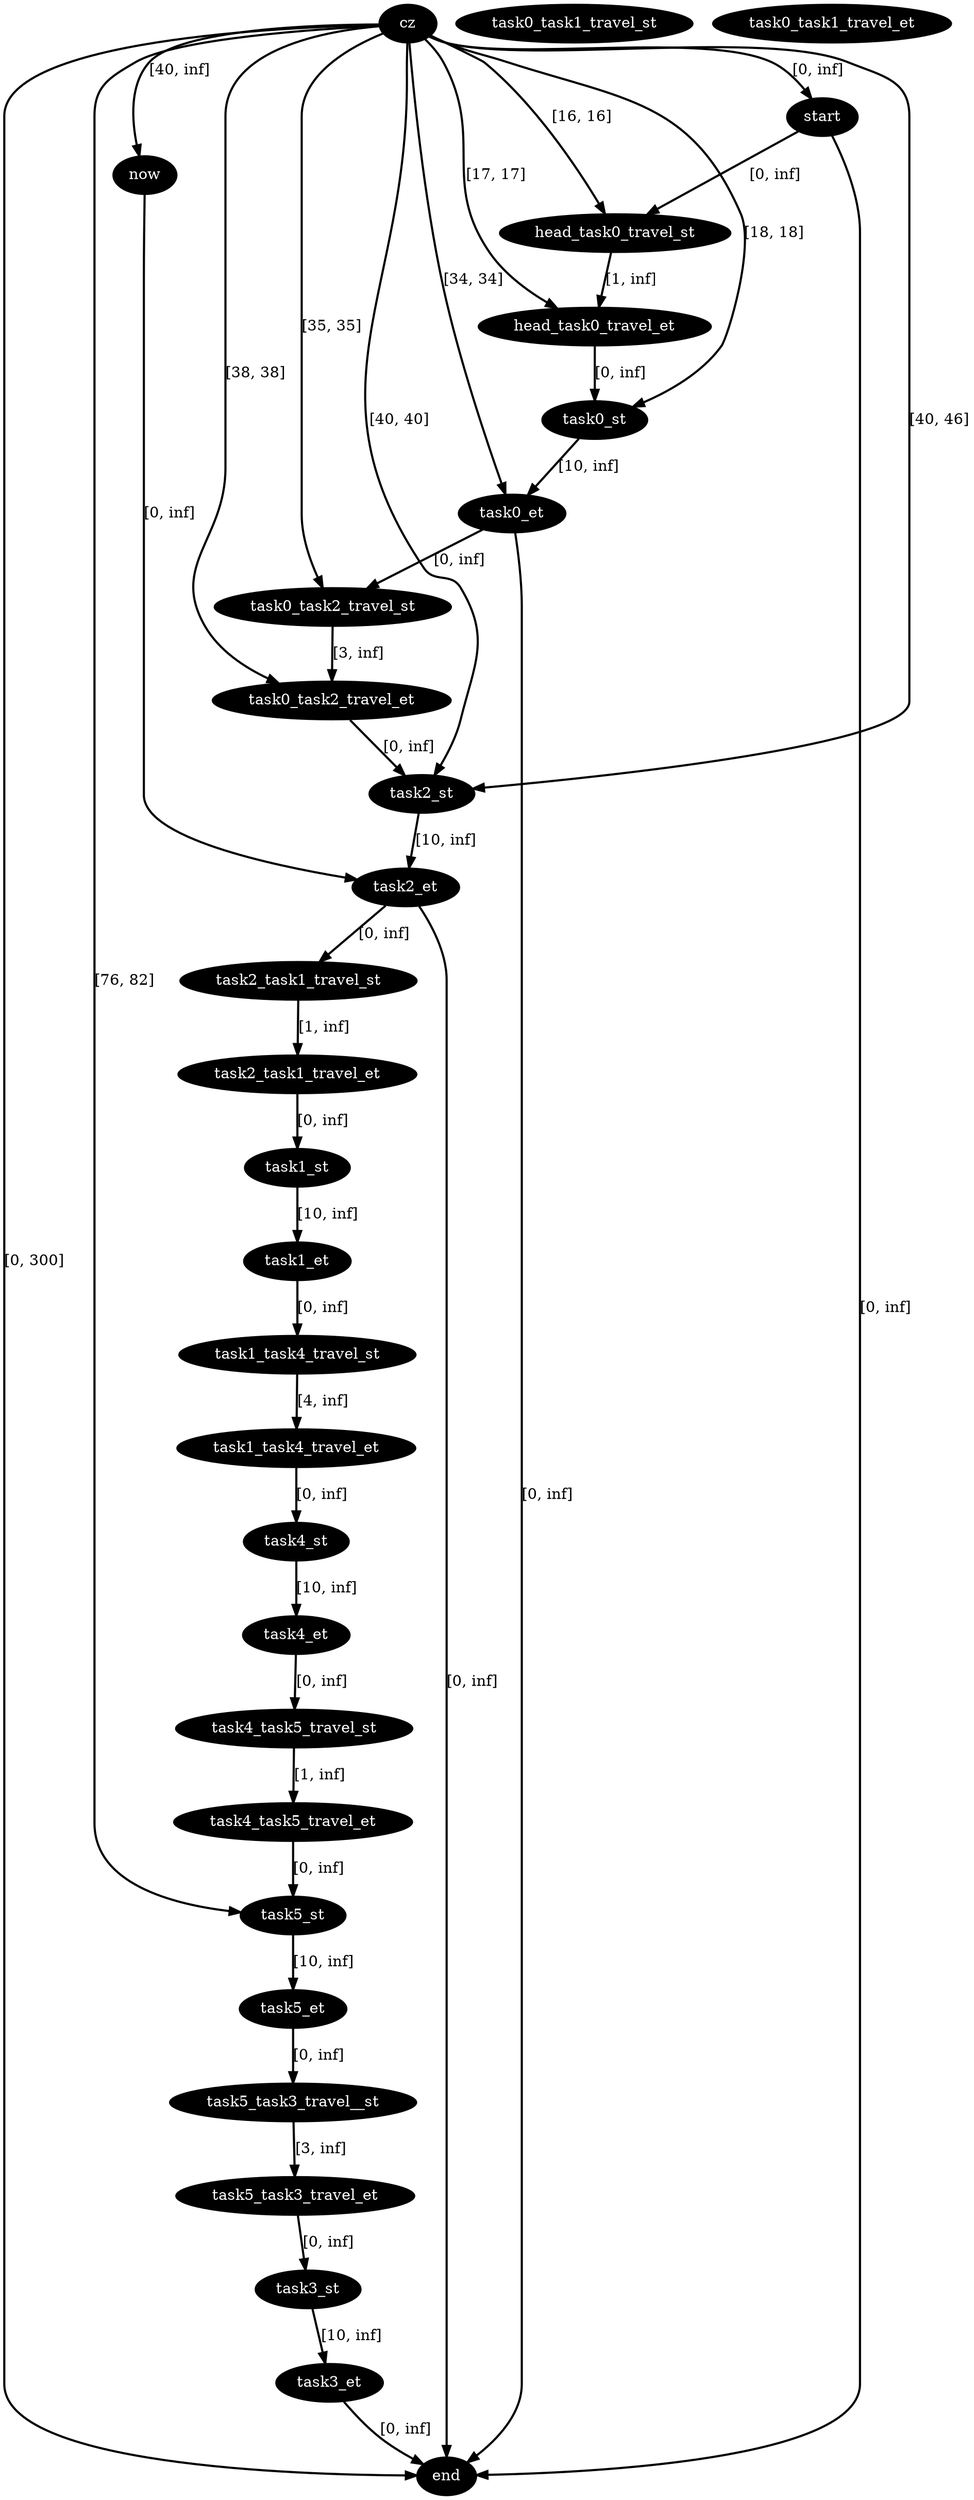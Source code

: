 digraph plan {
0[label="cz",style=filled,fillcolor=black,fontcolor=white];
1[label="start",style=filled,fillcolor=black,fontcolor=white];
2[label="now",style=filled,fillcolor=black,fontcolor=white];
3[label="end",style=filled,fillcolor=black,fontcolor=white];
6[label="head_task0_travel_st",style=filled,fillcolor=black,fontcolor=white];
7[label="head_task0_travel_et",style=filled,fillcolor=black,fontcolor=white];
8[label="task0_st",style=filled,fillcolor=black,fontcolor=white];
9[label="task0_et",style=filled,fillcolor=black,fontcolor=white];
26[label="task2_st",style=filled,fillcolor=black,fontcolor=white];
27[label="task2_et",style=filled,fillcolor=black,fontcolor=white];
38[label="task3_st",style=filled,fillcolor=black,fontcolor=white];
39[label="task3_et",style=filled,fillcolor=black,fontcolor=white];
44[label="task0_task2_travel_st",style=filled,fillcolor=black,fontcolor=white];
45[label="task0_task2_travel_et",style=filled,fillcolor=black,fontcolor=white];
47[label="task0_task1_travel_st",style=filled,fillcolor=black,fontcolor=white];
48[label="task0_task1_travel_et",style=filled,fillcolor=black,fontcolor=white];
51[label="task2_task1_travel_st",style=filled,fillcolor=black,fontcolor=white];
52[label="task2_task1_travel_et",style=filled,fillcolor=black,fontcolor=white];
53[label="task1_st",style=filled,fillcolor=black,fontcolor=white];
54[label="task1_et",style=filled,fillcolor=black,fontcolor=white];
64[label="task1_task4_travel_st",style=filled,fillcolor=black,fontcolor=white];
65[label="task1_task4_travel_et",style=filled,fillcolor=black,fontcolor=white];
66[label="task4_st",style=filled,fillcolor=black,fontcolor=white];
67[label="task4_et",style=filled,fillcolor=black,fontcolor=white];
78[label="task4_task5_travel_st",style=filled,fillcolor=black,fontcolor=white];
79[label="task4_task5_travel_et",style=filled,fillcolor=black,fontcolor=white];
80[label="task5_st",style=filled,fillcolor=black,fontcolor=white];
81[label="task5_et",style=filled,fillcolor=black,fontcolor=white];
82[label="task5_task3_travel__st",style=filled,fillcolor=black,fontcolor=white];
83[label="task5_task3_travel_et",style=filled,fillcolor=black,fontcolor=white];
"0"->"1"[label="[0, inf]",penwidth=2,color=black];
"0"->"3"[label="[0, 300]",penwidth=2,color=black];
"6"->"7"[label="[1, inf]",penwidth=2,color=black];
"0"->"7"[label="[17, 17]",penwidth=2,color=black];
"1"->"6"[label="[0, inf]",penwidth=2,color=black];
"0"->"6"[label="[16, 16]",penwidth=2,color=black];
"0"->"2"[label="[40, inf]",penwidth=2,color=black];
"2"->"27"[label="[0, inf]",penwidth=2,color=black];
"1"->"3"[label="[0, inf]",penwidth=2,color=black];
"0"->"9"[label="[34, 34]",penwidth=2,color=black];
"9"->"3"[label="[0, inf]",penwidth=2,color=black];
"0"->"8"[label="[18, 18]",penwidth=2,color=black];
"44"->"45"[label="[3, inf]",penwidth=2,color=black];
"45"->"26"[label="[0, inf]",penwidth=2,color=black];
"0"->"45"[label="[38, 38]",penwidth=2,color=black];
"9"->"44"[label="[0, inf]",penwidth=2,color=black];
"0"->"44"[label="[35, 35]",penwidth=2,color=black];
"8"->"9"[label="[10, inf]",penwidth=2,color=black];
"7"->"8"[label="[0, inf]",penwidth=2,color=black];
"64"->"65"[label="[4, inf]",penwidth=2,color=black];
"54"->"64"[label="[0, inf]",penwidth=2,color=black];
"53"->"54"[label="[10, inf]",penwidth=2,color=black];
"52"->"53"[label="[0, inf]",penwidth=2,color=black];
"27"->"3"[label="[0, inf]",penwidth=2,color=black];
"0"->"26"[label="[40, 40]",penwidth=2,color=black];
"0"->"26"[label="[40, 46]",penwidth=2,color=black];
"51"->"52"[label="[1, inf]",penwidth=2,color=black];
"27"->"51"[label="[0, inf]",penwidth=2,color=black];
"26"->"27"[label="[10, inf]",penwidth=2,color=black];
"39"->"3"[label="[0, inf]",penwidth=2,color=black];
"38"->"39"[label="[10, inf]",penwidth=2,color=black];
"78"->"79"[label="[1, inf]",penwidth=2,color=black];
"67"->"78"[label="[0, inf]",penwidth=2,color=black];
"66"->"67"[label="[10, inf]",penwidth=2,color=black];
"65"->"66"[label="[0, inf]",penwidth=2,color=black];
"0"->"80"[label="[76, 82]",penwidth=2,color=black];
"83"->"38"[label="[0, inf]",penwidth=2,color=black];
"81"->"82"[label="[0, inf]",penwidth=2,color=black];
"82"->"83"[label="[3, inf]",penwidth=2,color=black];
"80"->"81"[label="[10, inf]",penwidth=2,color=black];
"79"->"80"[label="[0, inf]",penwidth=2,color=black];
}
